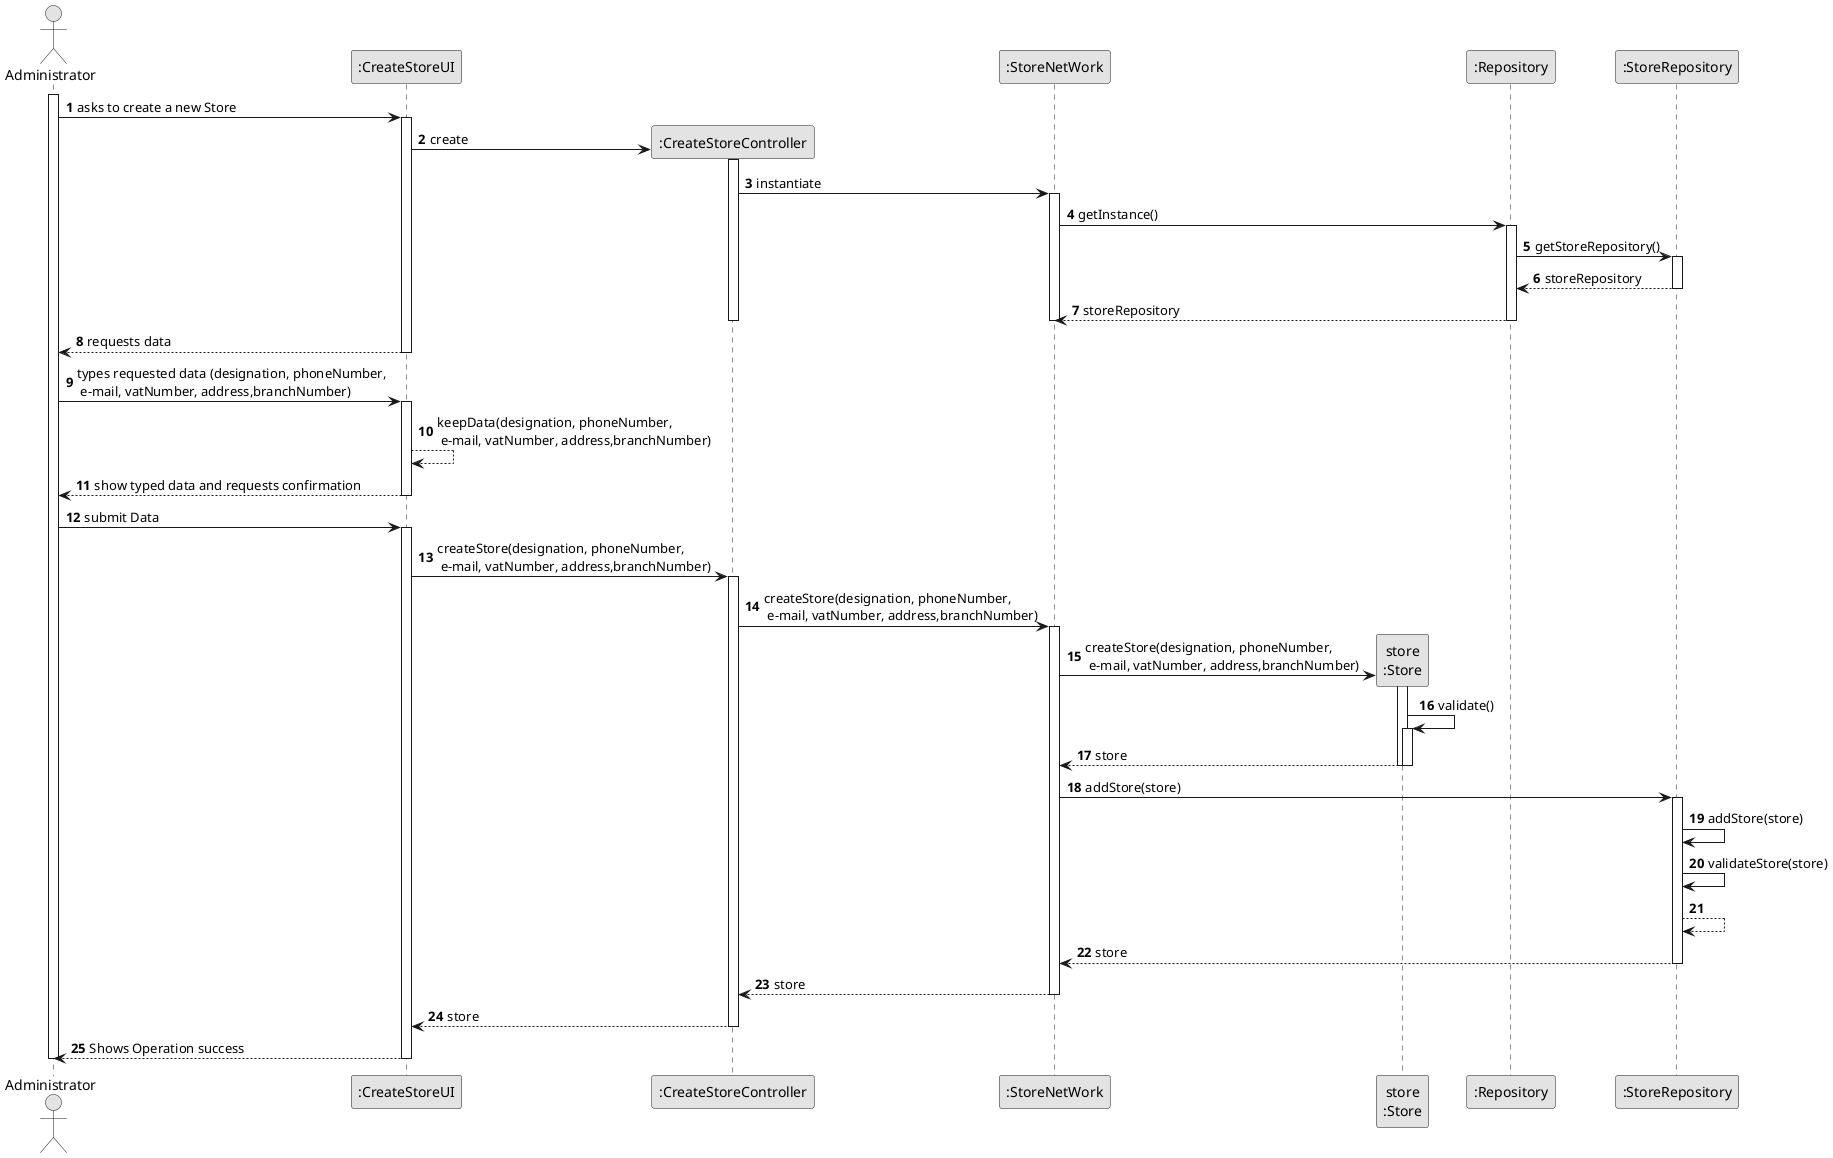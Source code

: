 @startuml
skinparam monochrome true
skinparam packageStyle rectangle
skinparam shadowing false

autonumber

'hide footbox
actor "Administrator" as ADM
participant ":CreateStoreUI" as UI
participant ":CreateStoreController" as CTRL
participant ":StoreNetWork" as SN
participant "store\n:Store" as S
participant ":Repository" as repository
participant ":StoreRepository" as storeRepo

activate ADM

        ADM -> UI : asks to create a new Store

        activate UI
            UI -> CTRL** : create
            activate CTRL
            CTRL -> SN : instantiate
                activate SN
                SN -> repository : getInstance()
                    activate repository
                    repository -> storeRepo : getStoreRepository()
                        activate storeRepo
                        storeRepo --> repository : storeRepository
                        deactivate storeRepo
                        repository -->SN : storeRepository
                        deactivate repository
                deactivate SN
            deactivate CTRL
        UI --> ADM : requests data
        deactivate UI

        ADM ->UI : types requested data (designation, phoneNumber, \n e-mail, vatNumber, address,branchNumber)
        activate UI
        UI --> UI :  keepData(designation, phoneNumber, \n e-mail, vatNumber, address,branchNumber)
        UI--> ADM :show typed data and requests confirmation
        deactivate UI

        ADM -> UI: submit Data
        activate UI
        UI -> CTRL : createStore(designation, phoneNumber, \n e-mail, vatNumber, address,branchNumber)
        activate CTRL
            CTRL -> SN : createStore(designation, phoneNumber, \n e-mail, vatNumber, address,branchNumber)
            activate SN
            SN -> S** :createStore(designation, phoneNumber, \n e-mail, vatNumber, address,branchNumber)
                activate S
                    S->S : validate()
                    activate S
                    S-->SN : store
                    deactivate S
                deactivate S
        SN -> storeRepo : addStore(store)
       activate storeRepo
       storeRepo -> storeRepo : addStore(store)
       storeRepo -> storeRepo : validateStore(store)
       storeRepo --> storeRepo
       storeRepo --> SN : store
       deactivate storeRepo



        SN --> CTRL : store
        deactivate SN
        CTRL --> UI : store
        deactivate CTRL
        UI -->ADM :Shows Operation success
        deactivate UI
        deactivate ADM
@enduml